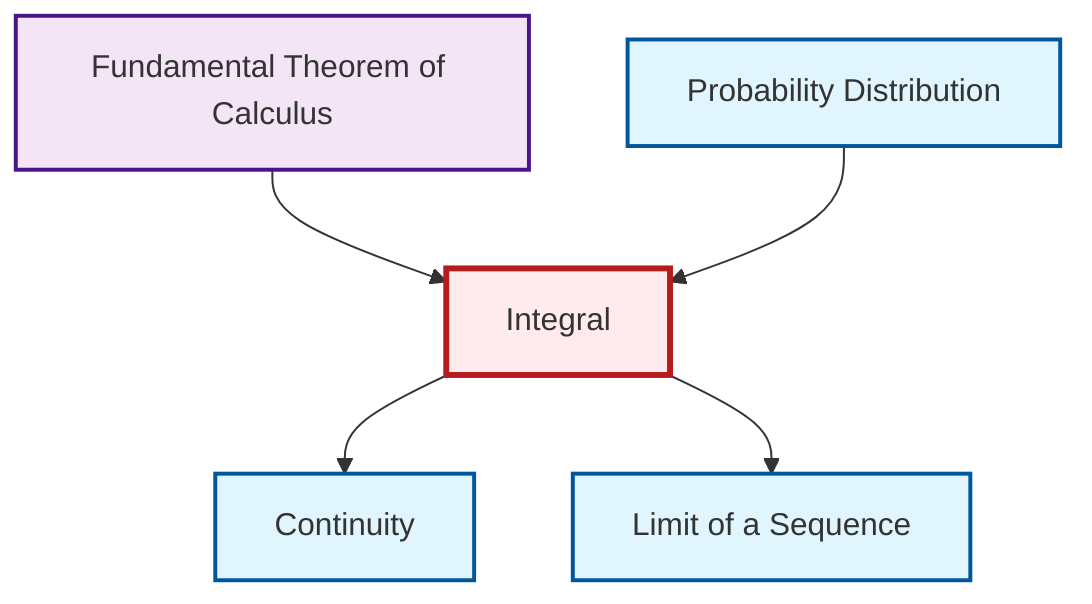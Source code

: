 graph TD
    classDef definition fill:#e1f5fe,stroke:#01579b,stroke-width:2px
    classDef theorem fill:#f3e5f5,stroke:#4a148c,stroke-width:2px
    classDef axiom fill:#fff3e0,stroke:#e65100,stroke-width:2px
    classDef example fill:#e8f5e9,stroke:#1b5e20,stroke-width:2px
    classDef current fill:#ffebee,stroke:#b71c1c,stroke-width:3px
    def-integral["Integral"]:::definition
    def-limit["Limit of a Sequence"]:::definition
    def-continuity["Continuity"]:::definition
    def-probability-distribution["Probability Distribution"]:::definition
    thm-fundamental-calculus["Fundamental Theorem of Calculus"]:::theorem
    thm-fundamental-calculus --> def-integral
    def-integral --> def-continuity
    def-integral --> def-limit
    def-probability-distribution --> def-integral
    class def-integral current